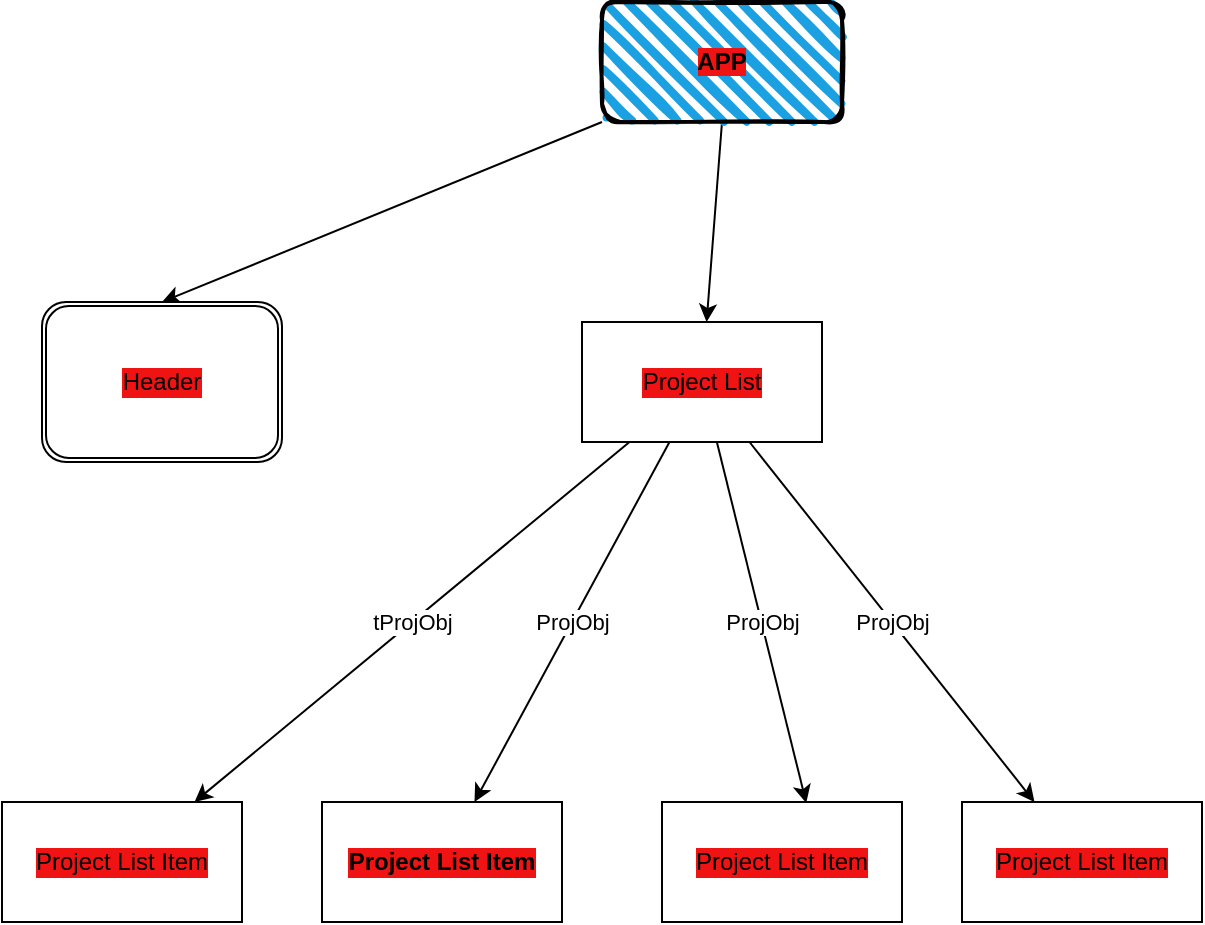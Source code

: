 <mxfile>
    <diagram id="HrtnHLrTt0xwH7reOhbB" name="Page-1">
        <mxGraphModel dx="564" dy="588" grid="1" gridSize="10" guides="1" tooltips="1" connect="1" arrows="1" fold="1" page="1" pageScale="1" pageWidth="850" pageHeight="1100" math="0" shadow="0">
            <root>
                <mxCell id="0"/>
                <mxCell id="1" parent="0"/>
                <mxCell id="4" style="edgeStyle=none;html=1;exitX=0;exitY=1;exitDx=0;exitDy=0;entryX=0.5;entryY=0;entryDx=0;entryDy=0;" parent="1" source="2" target="3" edge="1">
                    <mxGeometry relative="1" as="geometry"/>
                </mxCell>
                <mxCell id="6" style="edgeStyle=none;html=1;exitX=0.5;exitY=1;exitDx=0;exitDy=0;" parent="1" source="2" target="5" edge="1">
                    <mxGeometry relative="1" as="geometry"/>
                </mxCell>
                <mxCell id="2" value="&lt;b style=&quot;background-color: rgb(240 , 19 , 19)&quot;&gt;APP&lt;/b&gt;" style="rounded=1;whiteSpace=wrap;html=1;strokeWidth=2;fillWeight=4;hachureGap=8;hachureAngle=45;fillColor=#1ba1e2;sketch=1;" parent="1" vertex="1">
                    <mxGeometry x="420" y="40" width="120" height="60" as="geometry"/>
                </mxCell>
                <mxCell id="3" value="Header" style="shape=ext;double=1;rounded=1;whiteSpace=wrap;html=1;labelBackgroundColor=#F01313;" parent="1" vertex="1">
                    <mxGeometry x="140" y="190" width="120" height="80" as="geometry"/>
                </mxCell>
                <mxCell id="13" value="tProjObj" style="edgeStyle=none;html=1;" parent="1" source="5" target="7" edge="1">
                    <mxGeometry relative="1" as="geometry"/>
                </mxCell>
                <mxCell id="14" value="ProjObj" style="edgeStyle=none;html=1;" parent="1" source="5" target="10" edge="1">
                    <mxGeometry relative="1" as="geometry"/>
                </mxCell>
                <mxCell id="15" value="ProjObj" style="edgeStyle=none;html=1;entryX=0.601;entryY=0.008;entryDx=0;entryDy=0;entryPerimeter=0;" parent="1" source="5" target="12" edge="1">
                    <mxGeometry relative="1" as="geometry"/>
                </mxCell>
                <mxCell id="16" value="ProjObj" style="edgeStyle=none;html=1;" parent="1" source="5" target="11" edge="1">
                    <mxGeometry relative="1" as="geometry"/>
                </mxCell>
                <mxCell id="5" value="Project List" style="rounded=0;whiteSpace=wrap;html=1;labelBackgroundColor=#F01313;" parent="1" vertex="1">
                    <mxGeometry x="410" y="200" width="120" height="60" as="geometry"/>
                </mxCell>
                <mxCell id="7" value="Project List Item" style="rounded=0;whiteSpace=wrap;html=1;labelBackgroundColor=#F01313;" parent="1" vertex="1">
                    <mxGeometry x="120" y="440" width="120" height="60" as="geometry"/>
                </mxCell>
                <mxCell id="10" value="Project List Item" style="rounded=0;whiteSpace=wrap;html=1;labelBackgroundColor=#F01313;fontStyle=1" parent="1" vertex="1">
                    <mxGeometry x="280" y="440" width="120" height="60" as="geometry"/>
                </mxCell>
                <mxCell id="11" value="Project List Item" style="rounded=0;whiteSpace=wrap;html=1;labelBackgroundColor=#F01313;" parent="1" vertex="1">
                    <mxGeometry x="600" y="440" width="120" height="60" as="geometry"/>
                </mxCell>
                <mxCell id="12" value="Project List Item" style="rounded=0;whiteSpace=wrap;html=1;labelBackgroundColor=#F01313;" parent="1" vertex="1">
                    <mxGeometry x="450" y="440" width="120" height="60" as="geometry"/>
                </mxCell>
            </root>
        </mxGraphModel>
    </diagram>
</mxfile>